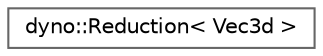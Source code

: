 digraph "Graphical Class Hierarchy"
{
 // LATEX_PDF_SIZE
  bgcolor="transparent";
  edge [fontname=Helvetica,fontsize=10,labelfontname=Helvetica,labelfontsize=10];
  node [fontname=Helvetica,fontsize=10,shape=box,height=0.2,width=0.4];
  rankdir="LR";
  Node0 [id="Node000000",label="dyno::Reduction\< Vec3d \>",height=0.2,width=0.4,color="grey40", fillcolor="white", style="filled",URL="$classdyno_1_1_reduction_3_01_vec3d_01_4.html",tooltip=" "];
}
